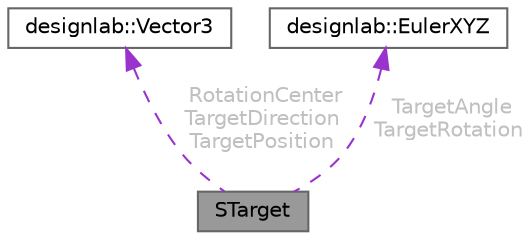 digraph "STarget"
{
 // LATEX_PDF_SIZE
  bgcolor="transparent";
  edge [fontname=Helvetica,fontsize=10,labelfontname=Helvetica,labelfontsize=10];
  node [fontname=Helvetica,fontsize=10,shape=box,height=0.2,width=0.4];
  Node1 [id="Node000001",label="STarget",height=0.2,width=0.4,color="gray40", fillcolor="grey60", style="filled", fontcolor="black",tooltip="探索において目標となる座標や角度，評価する値についてまとめた構造体"];
  Node2 -> Node1 [id="edge1_Node000001_Node000002",dir="back",color="darkorchid3",style="dashed",tooltip=" ",label=" RotationCenter\nTargetDirection\nTargetPosition",fontcolor="grey" ];
  Node2 [id="Node000002",label="designlab::Vector3",height=0.2,width=0.4,color="gray40", fillcolor="white", style="filled",URL="$structdesignlab_1_1_vector3.html",tooltip="3次元の位置ベクトルを表す構造体"];
  Node3 -> Node1 [id="edge2_Node000001_Node000003",dir="back",color="darkorchid3",style="dashed",tooltip=" ",label=" TargetAngle\nTargetRotation",fontcolor="grey" ];
  Node3 [id="Node000003",label="designlab::EulerXYZ",height=0.2,width=0.4,color="gray40", fillcolor="white", style="filled",URL="$structdesignlab_1_1_euler_x_y_z.html",tooltip="回転を表す構造体．XYZオイラー角．単位は [rad]"];
}
